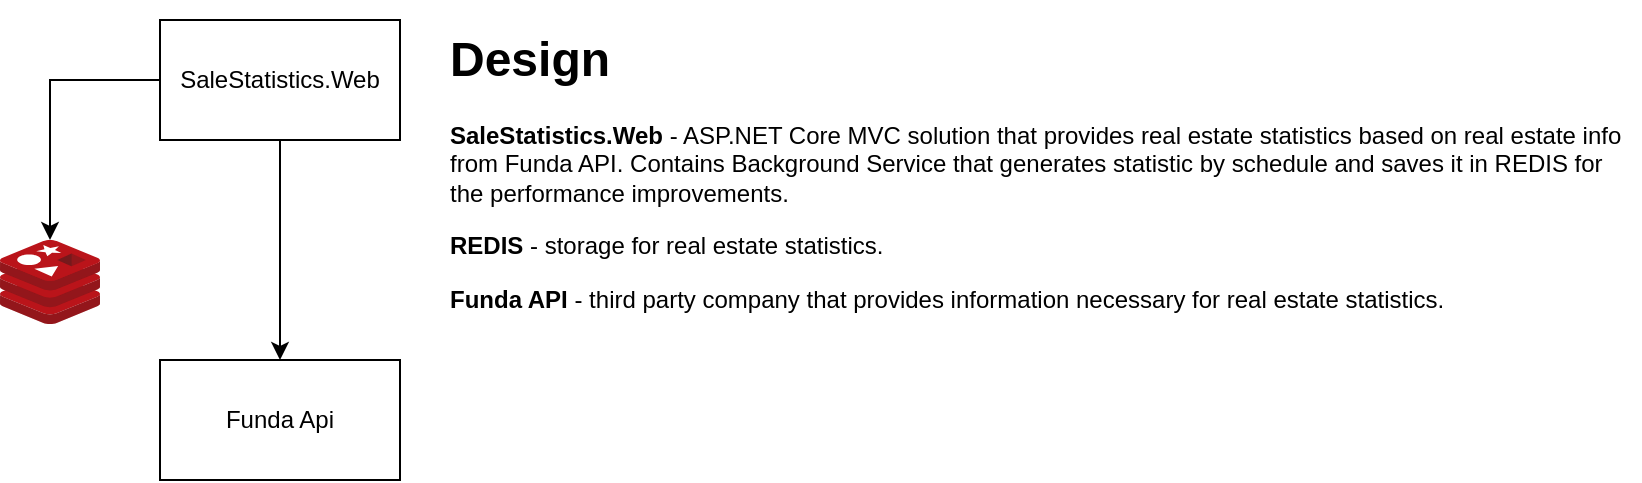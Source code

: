 <mxfile version="13.3.9" type="device"><diagram id="oqikbRH_QsD4wTqWEJfk" name="Page-1"><mxGraphModel dx="1185" dy="1736" grid="1" gridSize="10" guides="1" tooltips="1" connect="1" arrows="1" fold="1" page="1" pageScale="1" pageWidth="850" pageHeight="1100" math="0" shadow="0"><root><mxCell id="0"/><mxCell id="1" parent="0"/><mxCell id="nnfbNZRgLyIS6YFmUaBD-21" value="" style="edgeStyle=orthogonalEdgeStyle;rounded=0;orthogonalLoop=1;jettySize=auto;html=1;" edge="1" source="nnfbNZRgLyIS6YFmUaBD-22" target="nnfbNZRgLyIS6YFmUaBD-24" parent="1"><mxGeometry relative="1" as="geometry"/></mxCell><mxCell id="nnfbNZRgLyIS6YFmUaBD-26" value="" style="edgeStyle=orthogonalEdgeStyle;rounded=0;orthogonalLoop=1;jettySize=auto;html=1;" edge="1" parent="1" source="nnfbNZRgLyIS6YFmUaBD-22" target="nnfbNZRgLyIS6YFmUaBD-27"><mxGeometry relative="1" as="geometry"><mxPoint x="20" y="-1050" as="targetPoint"/></mxGeometry></mxCell><mxCell id="nnfbNZRgLyIS6YFmUaBD-22" value="SaleStatistics.Web" style="rounded=0;whiteSpace=wrap;html=1;" vertex="1" parent="1"><mxGeometry x="100" y="-1080" width="120" height="60" as="geometry"/></mxCell><mxCell id="nnfbNZRgLyIS6YFmUaBD-24" value="Funda Api" style="rounded=0;whiteSpace=wrap;html=1;" vertex="1" parent="1"><mxGeometry x="100" y="-910" width="120" height="60" as="geometry"/></mxCell><mxCell id="nnfbNZRgLyIS6YFmUaBD-27" value="" style="aspect=fixed;html=1;points=[];align=center;image;fontSize=12;image=img/lib/mscae/Cache_Redis_Product.svg;" vertex="1" parent="1"><mxGeometry x="20" y="-970" width="50" height="42" as="geometry"/></mxCell><mxCell id="nnfbNZRgLyIS6YFmUaBD-35" value="&lt;h1&gt;Design&lt;/h1&gt;&lt;span style=&quot;text-align: center&quot;&gt;&lt;b&gt;SaleStatistics.Web&lt;/b&gt;&amp;nbsp;&lt;/span&gt;&lt;span&gt;- ASP.NET Core MVC solution that provides  real estate statistics based on  real estate info from Funda API. Contains Background Service that generates statistic by schedule and saves it in REDIS for the performance improvements.&lt;/span&gt;&lt;span style=&quot;text-align: center&quot;&gt;&lt;br&gt;&lt;/span&gt;&lt;p&gt;&lt;b&gt;REDIS &lt;/b&gt;- storage for  real estate statistics.&lt;/p&gt;&lt;p&gt;&lt;b&gt;Funda API&lt;/b&gt; - third party company that provides information necessary for real estate statistics.&lt;/p&gt;" style="text;html=1;strokeColor=none;fillColor=none;spacing=5;spacingTop=-20;whiteSpace=wrap;overflow=hidden;rounded=0;" vertex="1" parent="1"><mxGeometry x="240" y="-1080" width="600" height="180" as="geometry"/></mxCell></root></mxGraphModel></diagram></mxfile>